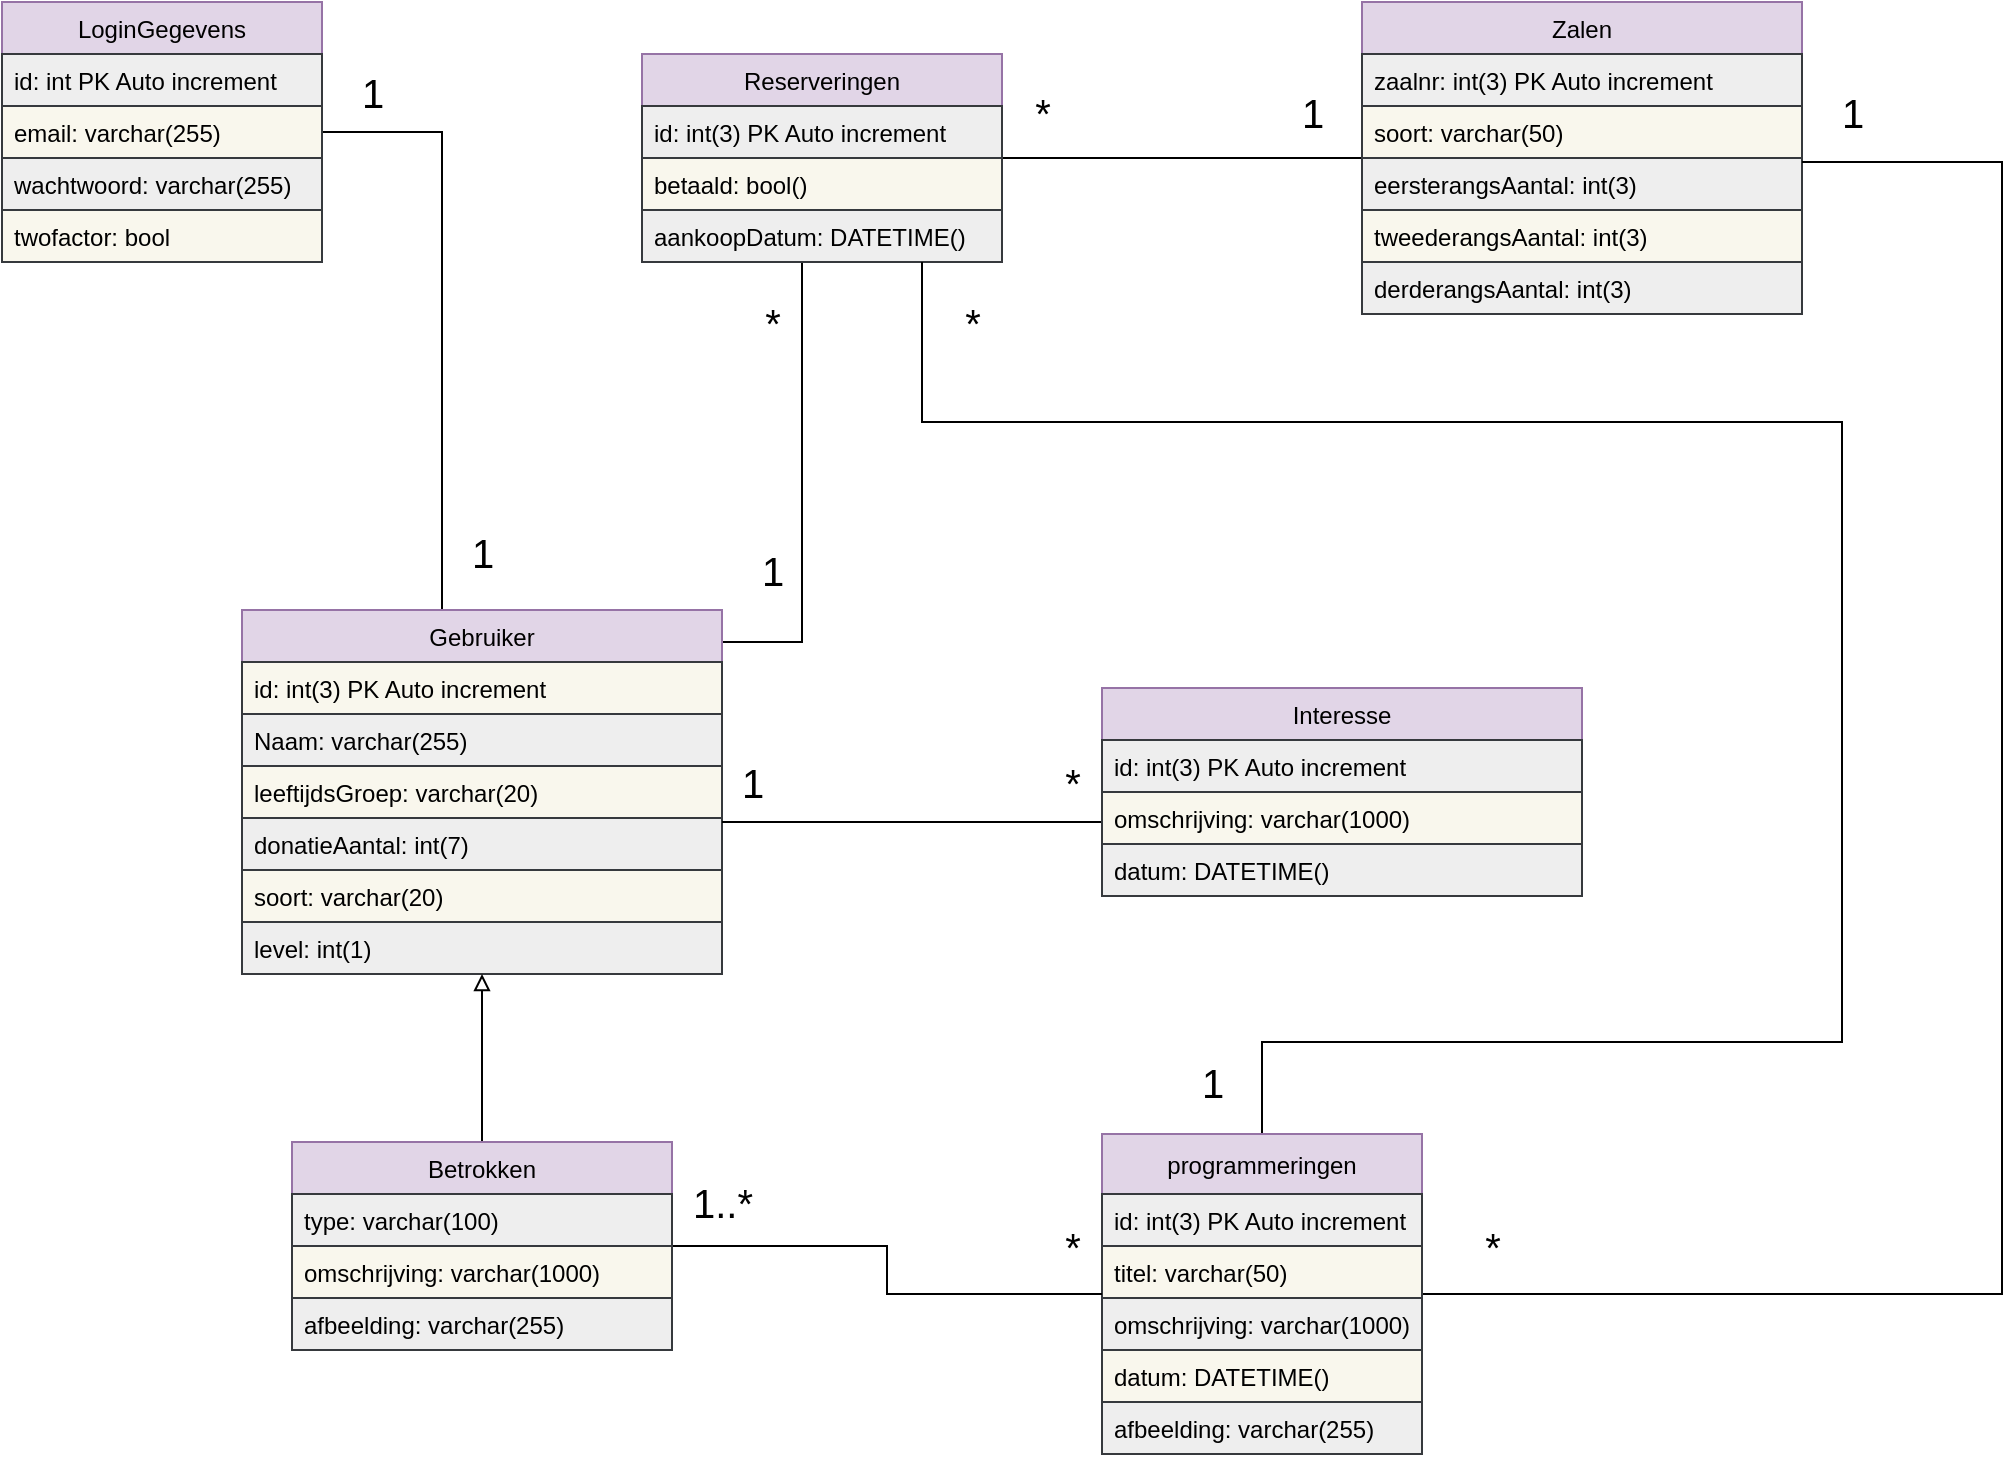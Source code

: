<mxfile version="20.7.4" type="device"><diagram id="5MEM7ZN8QAMcl4AdXOUo" name="Pagina-1"><mxGraphModel dx="2033" dy="1118" grid="1" gridSize="10" guides="1" tooltips="1" connect="1" arrows="1" fold="1" page="1" pageScale="1" pageWidth="827" pageHeight="1169" math="0" shadow="0"><root><mxCell id="0"/><mxCell id="1" parent="0"/><mxCell id="JwD0VcvtO9P50xtH6d4z-26" style="edgeStyle=orthogonalEdgeStyle;rounded=0;orthogonalLoop=1;jettySize=auto;html=1;endArrow=none;endFill=0;" edge="1" parent="1" source="JwD0VcvtO9P50xtH6d4z-1" target="JwD0VcvtO9P50xtH6d4z-5"><mxGeometry relative="1" as="geometry"><Array as="points"><mxPoint x="260" y="195"/></Array></mxGeometry></mxCell><mxCell id="JwD0VcvtO9P50xtH6d4z-78" style="edgeStyle=orthogonalEdgeStyle;rounded=0;orthogonalLoop=1;jettySize=auto;html=1;endArrow=none;endFill=0;" edge="1" parent="1" source="JwD0VcvtO9P50xtH6d4z-1" target="JwD0VcvtO9P50xtH6d4z-13"><mxGeometry x="-0.04" y="-10" relative="1" as="geometry"><Array as="points"><mxPoint x="440" y="450"/></Array><mxPoint as="offset"/></mxGeometry></mxCell><mxCell id="JwD0VcvtO9P50xtH6d4z-1" value="Gebruiker" style="swimlane;fontStyle=0;childLayout=stackLayout;horizontal=1;startSize=26;horizontalStack=0;resizeParent=1;resizeParentMax=0;resizeLast=0;collapsible=1;marginBottom=0;fillColor=#e1d5e7;strokeColor=#9673a6;" vertex="1" parent="1"><mxGeometry x="160" y="434" width="240" height="182" as="geometry"/></mxCell><mxCell id="JwD0VcvtO9P50xtH6d4z-2" value="id: int(3) PK Auto increment" style="text;align=left;verticalAlign=top;spacingLeft=4;spacingRight=4;overflow=hidden;rotatable=0;points=[[0,0.5],[1,0.5]];portConstraint=eastwest;fillColor=#f9f7ed;strokeColor=#36393d;" vertex="1" parent="JwD0VcvtO9P50xtH6d4z-1"><mxGeometry y="26" width="240" height="26" as="geometry"/></mxCell><mxCell id="JwD0VcvtO9P50xtH6d4z-4" value="Naam: varchar(255)" style="text;strokeColor=#36393d;fillColor=#eeeeee;align=left;verticalAlign=top;spacingLeft=4;spacingRight=4;overflow=hidden;rotatable=0;points=[[0,0.5],[1,0.5]];portConstraint=eastwest;" vertex="1" parent="JwD0VcvtO9P50xtH6d4z-1"><mxGeometry y="52" width="240" height="26" as="geometry"/></mxCell><mxCell id="JwD0VcvtO9P50xtH6d4z-21" value="leeftijdsGroep: varchar(20)" style="text;align=left;verticalAlign=top;spacingLeft=4;spacingRight=4;overflow=hidden;rotatable=0;points=[[0,0.5],[1,0.5]];portConstraint=eastwest;fillColor=#f9f7ed;strokeColor=#36393d;" vertex="1" parent="JwD0VcvtO9P50xtH6d4z-1"><mxGeometry y="78" width="240" height="26" as="geometry"/></mxCell><mxCell id="JwD0VcvtO9P50xtH6d4z-22" value="donatieAantal: int(7)" style="text;strokeColor=#36393d;fillColor=#eeeeee;align=left;verticalAlign=top;spacingLeft=4;spacingRight=4;overflow=hidden;rotatable=0;points=[[0,0.5],[1,0.5]];portConstraint=eastwest;" vertex="1" parent="JwD0VcvtO9P50xtH6d4z-1"><mxGeometry y="104" width="240" height="26" as="geometry"/></mxCell><mxCell id="JwD0VcvtO9P50xtH6d4z-24" value="soort: varchar(20)" style="text;strokeColor=#36393d;fillColor=#f9f7ed;align=left;verticalAlign=top;spacingLeft=4;spacingRight=4;overflow=hidden;rotatable=0;points=[[0,0.5],[1,0.5]];portConstraint=eastwest;" vertex="1" parent="JwD0VcvtO9P50xtH6d4z-1"><mxGeometry y="130" width="240" height="26" as="geometry"/></mxCell><mxCell id="JwD0VcvtO9P50xtH6d4z-25" value="level: int(1)" style="text;align=left;verticalAlign=top;spacingLeft=4;spacingRight=4;overflow=hidden;rotatable=0;points=[[0,0.5],[1,0.5]];portConstraint=eastwest;fillColor=#eeeeee;strokeColor=#36393d;" vertex="1" parent="JwD0VcvtO9P50xtH6d4z-1"><mxGeometry y="156" width="240" height="26" as="geometry"/></mxCell><mxCell id="JwD0VcvtO9P50xtH6d4z-5" value="LoginGegevens" style="swimlane;fontStyle=0;childLayout=stackLayout;horizontal=1;startSize=26;horizontalStack=0;resizeParent=1;resizeParentMax=0;resizeLast=0;collapsible=1;marginBottom=0;fillColor=#e1d5e7;strokeColor=#9673a6;" vertex="1" parent="1"><mxGeometry x="40" y="130" width="160" height="130" as="geometry"/></mxCell><mxCell id="JwD0VcvtO9P50xtH6d4z-6" value="id: int PK Auto increment" style="text;align=left;verticalAlign=top;spacingLeft=4;spacingRight=4;overflow=hidden;rotatable=0;points=[[0,0.5],[1,0.5]];portConstraint=eastwest;fillColor=#eeeeee;strokeColor=#36393d;" vertex="1" parent="JwD0VcvtO9P50xtH6d4z-5"><mxGeometry y="26" width="160" height="26" as="geometry"/></mxCell><mxCell id="JwD0VcvtO9P50xtH6d4z-7" value="email: varchar(255)" style="text;align=left;verticalAlign=top;spacingLeft=4;spacingRight=4;overflow=hidden;rotatable=0;points=[[0,0.5],[1,0.5]];portConstraint=eastwest;fillColor=#f9f7ed;strokeColor=#36393d;" vertex="1" parent="JwD0VcvtO9P50xtH6d4z-5"><mxGeometry y="52" width="160" height="26" as="geometry"/></mxCell><mxCell id="JwD0VcvtO9P50xtH6d4z-8" value="wachtwoord: varchar(255)" style="text;strokeColor=#36393d;fillColor=#eeeeee;align=left;verticalAlign=top;spacingLeft=4;spacingRight=4;overflow=hidden;rotatable=0;points=[[0,0.5],[1,0.5]];portConstraint=eastwest;" vertex="1" parent="JwD0VcvtO9P50xtH6d4z-5"><mxGeometry y="78" width="160" height="26" as="geometry"/></mxCell><mxCell id="JwD0VcvtO9P50xtH6d4z-18" value="twofactor: bool" style="text;strokeColor=#36393d;fillColor=#f9f7ed;align=left;verticalAlign=top;spacingLeft=4;spacingRight=4;overflow=hidden;rotatable=0;points=[[0,0.5],[1,0.5]];portConstraint=eastwest;" vertex="1" parent="JwD0VcvtO9P50xtH6d4z-5"><mxGeometry y="104" width="160" height="26" as="geometry"/></mxCell><mxCell id="JwD0VcvtO9P50xtH6d4z-69" style="edgeStyle=orthogonalEdgeStyle;rounded=0;orthogonalLoop=1;jettySize=auto;html=1;endArrow=none;endFill=0;" edge="1" parent="1" source="JwD0VcvtO9P50xtH6d4z-9" target="JwD0VcvtO9P50xtH6d4z-1"><mxGeometry relative="1" as="geometry"><Array as="points"><mxPoint x="490" y="540"/><mxPoint x="490" y="540"/></Array></mxGeometry></mxCell><mxCell id="JwD0VcvtO9P50xtH6d4z-9" value="Interesse" style="swimlane;fontStyle=0;childLayout=stackLayout;horizontal=1;startSize=26;horizontalStack=0;resizeParent=1;resizeParentMax=0;resizeLast=0;collapsible=1;marginBottom=0;fillColor=#e1d5e7;strokeColor=#9673a6;" vertex="1" parent="1"><mxGeometry x="590" y="473" width="240" height="104" as="geometry"/></mxCell><mxCell id="JwD0VcvtO9P50xtH6d4z-10" value="id: int(3) PK Auto increment" style="text;align=left;verticalAlign=top;spacingLeft=4;spacingRight=4;overflow=hidden;rotatable=0;points=[[0,0.5],[1,0.5]];portConstraint=eastwest;fillColor=#eeeeee;strokeColor=#36393d;" vertex="1" parent="JwD0VcvtO9P50xtH6d4z-9"><mxGeometry y="26" width="240" height="26" as="geometry"/></mxCell><mxCell id="JwD0VcvtO9P50xtH6d4z-11" value="omschrijving: varchar(1000)" style="text;align=left;verticalAlign=top;spacingLeft=4;spacingRight=4;overflow=hidden;rotatable=0;points=[[0,0.5],[1,0.5]];portConstraint=eastwest;fillColor=#f9f7ed;strokeColor=#36393d;" vertex="1" parent="JwD0VcvtO9P50xtH6d4z-9"><mxGeometry y="52" width="240" height="26" as="geometry"/></mxCell><mxCell id="JwD0VcvtO9P50xtH6d4z-70" value="datum: DATETIME()" style="text;align=left;verticalAlign=top;spacingLeft=4;spacingRight=4;overflow=hidden;rotatable=0;points=[[0,0.5],[1,0.5]];portConstraint=eastwest;fillColor=#eeeeee;strokeColor=#36393d;" vertex="1" parent="JwD0VcvtO9P50xtH6d4z-9"><mxGeometry y="78" width="240" height="26" as="geometry"/></mxCell><mxCell id="JwD0VcvtO9P50xtH6d4z-73" style="edgeStyle=orthogonalEdgeStyle;rounded=0;orthogonalLoop=1;jettySize=auto;html=1;endArrow=none;endFill=0;" edge="1" parent="1" source="JwD0VcvtO9P50xtH6d4z-13" target="JwD0VcvtO9P50xtH6d4z-33"><mxGeometry relative="1" as="geometry"/></mxCell><mxCell id="JwD0VcvtO9P50xtH6d4z-13" value="Reserveringen" style="swimlane;fontStyle=0;childLayout=stackLayout;horizontal=1;startSize=26;horizontalStack=0;resizeParent=1;resizeParentMax=0;resizeLast=0;collapsible=1;marginBottom=0;fillColor=#e1d5e7;strokeColor=#9673a6;" vertex="1" parent="1"><mxGeometry x="360" y="156" width="180" height="104" as="geometry"/></mxCell><mxCell id="JwD0VcvtO9P50xtH6d4z-14" value="id: int(3) PK Auto increment" style="text;align=left;verticalAlign=top;spacingLeft=4;spacingRight=4;overflow=hidden;rotatable=0;points=[[0,0.5],[1,0.5]];portConstraint=eastwest;fillColor=#eeeeee;strokeColor=#36393d;" vertex="1" parent="JwD0VcvtO9P50xtH6d4z-13"><mxGeometry y="26" width="180" height="26" as="geometry"/></mxCell><mxCell id="JwD0VcvtO9P50xtH6d4z-15" value="betaald: bool()" style="text;align=left;verticalAlign=top;spacingLeft=4;spacingRight=4;overflow=hidden;rotatable=0;points=[[0,0.5],[1,0.5]];portConstraint=eastwest;fillColor=#f9f7ed;strokeColor=#36393d;" vertex="1" parent="JwD0VcvtO9P50xtH6d4z-13"><mxGeometry y="52" width="180" height="26" as="geometry"/></mxCell><mxCell id="JwD0VcvtO9P50xtH6d4z-16" value="aankoopDatum: DATETIME()" style="text;strokeColor=#36393d;fillColor=#eeeeee;align=left;verticalAlign=top;spacingLeft=4;spacingRight=4;overflow=hidden;rotatable=0;points=[[0,0.5],[1,0.5]];portConstraint=eastwest;" vertex="1" parent="JwD0VcvtO9P50xtH6d4z-13"><mxGeometry y="78" width="180" height="26" as="geometry"/></mxCell><mxCell id="JwD0VcvtO9P50xtH6d4z-27" value="1" style="text;html=1;align=center;verticalAlign=middle;resizable=0;points=[];autosize=1;strokeColor=none;fillColor=none;fontSize=20;" vertex="1" parent="1"><mxGeometry x="210" y="155" width="30" height="40" as="geometry"/></mxCell><mxCell id="JwD0VcvtO9P50xtH6d4z-28" value="1" style="text;html=1;align=center;verticalAlign=middle;resizable=0;points=[];autosize=1;strokeColor=none;fillColor=none;fontSize=20;" vertex="1" parent="1"><mxGeometry x="265" y="385" width="30" height="40" as="geometry"/></mxCell><mxCell id="JwD0VcvtO9P50xtH6d4z-33" value="Zalen" style="swimlane;fontStyle=0;childLayout=stackLayout;horizontal=1;startSize=26;horizontalStack=0;resizeParent=1;resizeParentMax=0;resizeLast=0;collapsible=1;marginBottom=0;fillColor=#e1d5e7;strokeColor=#9673a6;" vertex="1" parent="1"><mxGeometry x="720" y="130" width="220" height="156" as="geometry"/></mxCell><mxCell id="JwD0VcvtO9P50xtH6d4z-34" value="zaalnr: int(3) PK Auto increment" style="text;align=left;verticalAlign=top;spacingLeft=4;spacingRight=4;overflow=hidden;rotatable=0;points=[[0,0.5],[1,0.5]];portConstraint=eastwest;fillColor=#eeeeee;strokeColor=#36393d;" vertex="1" parent="JwD0VcvtO9P50xtH6d4z-33"><mxGeometry y="26" width="220" height="26" as="geometry"/></mxCell><mxCell id="JwD0VcvtO9P50xtH6d4z-35" value="soort: varchar(50)" style="text;align=left;verticalAlign=top;spacingLeft=4;spacingRight=4;overflow=hidden;rotatable=0;points=[[0,0.5],[1,0.5]];portConstraint=eastwest;fillColor=#f9f7ed;strokeColor=#36393d;" vertex="1" parent="JwD0VcvtO9P50xtH6d4z-33"><mxGeometry y="52" width="220" height="26" as="geometry"/></mxCell><mxCell id="JwD0VcvtO9P50xtH6d4z-36" value="eersterangsAantal: int(3)" style="text;strokeColor=#36393d;fillColor=#eeeeee;align=left;verticalAlign=top;spacingLeft=4;spacingRight=4;overflow=hidden;rotatable=0;points=[[0,0.5],[1,0.5]];portConstraint=eastwest;" vertex="1" parent="JwD0VcvtO9P50xtH6d4z-33"><mxGeometry y="78" width="220" height="26" as="geometry"/></mxCell><mxCell id="JwD0VcvtO9P50xtH6d4z-50" value="tweederangsAantal: int(3)" style="text;strokeColor=#36393d;fillColor=#f9f7ed;align=left;verticalAlign=top;spacingLeft=4;spacingRight=4;overflow=hidden;rotatable=0;points=[[0,0.5],[1,0.5]];portConstraint=eastwest;" vertex="1" parent="JwD0VcvtO9P50xtH6d4z-33"><mxGeometry y="104" width="220" height="26" as="geometry"/></mxCell><mxCell id="JwD0VcvtO9P50xtH6d4z-51" value="derderangsAantal: int(3)" style="text;align=left;verticalAlign=top;spacingLeft=4;spacingRight=4;overflow=hidden;rotatable=0;points=[[0,0.5],[1,0.5]];portConstraint=eastwest;fillColor=#eeeeee;strokeColor=#36393d;" vertex="1" parent="JwD0VcvtO9P50xtH6d4z-33"><mxGeometry y="130" width="220" height="26" as="geometry"/></mxCell><mxCell id="JwD0VcvtO9P50xtH6d4z-79" style="edgeStyle=orthogonalEdgeStyle;rounded=0;orthogonalLoop=1;jettySize=auto;html=1;endArrow=none;endFill=0;" edge="1" parent="1" source="JwD0VcvtO9P50xtH6d4z-41" target="JwD0VcvtO9P50xtH6d4z-33"><mxGeometry relative="1" as="geometry"><Array as="points"><mxPoint x="1040" y="776"/><mxPoint x="1040" y="210"/></Array></mxGeometry></mxCell><mxCell id="JwD0VcvtO9P50xtH6d4z-89" style="edgeStyle=orthogonalEdgeStyle;rounded=0;orthogonalLoop=1;jettySize=auto;html=1;fontSize=20;endArrow=none;endFill=0;" edge="1" parent="1" source="JwD0VcvtO9P50xtH6d4z-41" target="JwD0VcvtO9P50xtH6d4z-13"><mxGeometry relative="1" as="geometry"><Array as="points"><mxPoint x="670" y="650"/><mxPoint x="960" y="650"/><mxPoint x="960" y="340"/><mxPoint x="500" y="340"/></Array></mxGeometry></mxCell><mxCell id="JwD0VcvtO9P50xtH6d4z-41" value="programmeringen" style="swimlane;fontStyle=0;childLayout=stackLayout;horizontal=1;startSize=30;horizontalStack=0;resizeParent=1;resizeParentMax=0;resizeLast=0;collapsible=1;marginBottom=0;fillColor=#e1d5e7;strokeColor=#9673a6;" vertex="1" parent="1"><mxGeometry x="590" y="696" width="160" height="160" as="geometry"/></mxCell><mxCell id="JwD0VcvtO9P50xtH6d4z-42" value="id: int(3) PK Auto increment" style="text;align=left;verticalAlign=top;spacingLeft=4;spacingRight=4;overflow=hidden;rotatable=0;points=[[0,0.5],[1,0.5]];portConstraint=eastwest;fillColor=#eeeeee;strokeColor=#36393d;" vertex="1" parent="JwD0VcvtO9P50xtH6d4z-41"><mxGeometry y="30" width="160" height="26" as="geometry"/></mxCell><mxCell id="JwD0VcvtO9P50xtH6d4z-43" value="titel: varchar(50)" style="text;align=left;verticalAlign=top;spacingLeft=4;spacingRight=4;overflow=hidden;rotatable=0;points=[[0,0.5],[1,0.5]];portConstraint=eastwest;fillColor=#f9f7ed;strokeColor=#36393d;" vertex="1" parent="JwD0VcvtO9P50xtH6d4z-41"><mxGeometry y="56" width="160" height="26" as="geometry"/></mxCell><mxCell id="JwD0VcvtO9P50xtH6d4z-44" value="omschrijving: varchar(1000)" style="text;strokeColor=#36393d;fillColor=#eeeeee;align=left;verticalAlign=top;spacingLeft=4;spacingRight=4;overflow=hidden;rotatable=0;points=[[0,0.5],[1,0.5]];portConstraint=eastwest;" vertex="1" parent="JwD0VcvtO9P50xtH6d4z-41"><mxGeometry y="82" width="160" height="26" as="geometry"/></mxCell><mxCell id="JwD0VcvtO9P50xtH6d4z-71" value="datum: DATETIME()" style="text;align=left;verticalAlign=top;spacingLeft=4;spacingRight=4;overflow=hidden;rotatable=0;points=[[0,0.5],[1,0.5]];portConstraint=eastwest;fillColor=#f9f7ed;strokeColor=#36393d;" vertex="1" parent="JwD0VcvtO9P50xtH6d4z-41"><mxGeometry y="108" width="160" height="26" as="geometry"/></mxCell><mxCell id="JwD0VcvtO9P50xtH6d4z-72" value="afbeelding: varchar(255)" style="text;strokeColor=#36393d;fillColor=#eeeeee;align=left;verticalAlign=top;spacingLeft=4;spacingRight=4;overflow=hidden;rotatable=0;points=[[0,0.5],[1,0.5]];portConstraint=eastwest;" vertex="1" parent="JwD0VcvtO9P50xtH6d4z-41"><mxGeometry y="134" width="160" height="26" as="geometry"/></mxCell><mxCell id="JwD0VcvtO9P50xtH6d4z-49" style="edgeStyle=orthogonalEdgeStyle;rounded=0;orthogonalLoop=1;jettySize=auto;html=1;endArrow=block;endFill=0;" edge="1" parent="1" source="JwD0VcvtO9P50xtH6d4z-45" target="JwD0VcvtO9P50xtH6d4z-1"><mxGeometry relative="1" as="geometry"/></mxCell><mxCell id="JwD0VcvtO9P50xtH6d4z-52" style="edgeStyle=orthogonalEdgeStyle;rounded=0;orthogonalLoop=1;jettySize=auto;html=1;endArrow=none;endFill=0;" edge="1" parent="1" source="JwD0VcvtO9P50xtH6d4z-45" target="JwD0VcvtO9P50xtH6d4z-41"><mxGeometry relative="1" as="geometry"/></mxCell><mxCell id="JwD0VcvtO9P50xtH6d4z-45" value="Betrokken" style="swimlane;fontStyle=0;childLayout=stackLayout;horizontal=1;startSize=26;horizontalStack=0;resizeParent=1;resizeParentMax=0;resizeLast=0;collapsible=1;marginBottom=0;fillColor=#e1d5e7;strokeColor=#9673a6;" vertex="1" parent="1"><mxGeometry x="185" y="700" width="190" height="104" as="geometry"/></mxCell><mxCell id="JwD0VcvtO9P50xtH6d4z-46" value="type: varchar(100)" style="text;align=left;verticalAlign=top;spacingLeft=4;spacingRight=4;overflow=hidden;rotatable=0;points=[[0,0.5],[1,0.5]];portConstraint=eastwest;fillColor=#eeeeee;strokeColor=#36393d;" vertex="1" parent="JwD0VcvtO9P50xtH6d4z-45"><mxGeometry y="26" width="190" height="26" as="geometry"/></mxCell><mxCell id="JwD0VcvtO9P50xtH6d4z-47" value="omschrijving: varchar(1000)" style="text;align=left;verticalAlign=top;spacingLeft=4;spacingRight=4;overflow=hidden;rotatable=0;points=[[0,0.5],[1,0.5]];portConstraint=eastwest;fillColor=#f9f7ed;strokeColor=#36393d;" vertex="1" parent="JwD0VcvtO9P50xtH6d4z-45"><mxGeometry y="52" width="190" height="26" as="geometry"/></mxCell><mxCell id="JwD0VcvtO9P50xtH6d4z-48" value="afbeelding: varchar(255)" style="text;strokeColor=#36393d;fillColor=#eeeeee;align=left;verticalAlign=top;spacingLeft=4;spacingRight=4;overflow=hidden;rotatable=0;points=[[0,0.5],[1,0.5]];portConstraint=eastwest;" vertex="1" parent="JwD0VcvtO9P50xtH6d4z-45"><mxGeometry y="78" width="190" height="26" as="geometry"/></mxCell><mxCell id="JwD0VcvtO9P50xtH6d4z-67" value="1..*" style="text;html=1;align=center;verticalAlign=middle;resizable=0;points=[];autosize=1;strokeColor=none;fillColor=none;fontSize=20;" vertex="1" parent="1"><mxGeometry x="375" y="710" width="50" height="40" as="geometry"/></mxCell><mxCell id="JwD0VcvtO9P50xtH6d4z-68" value="*" style="text;html=1;align=center;verticalAlign=middle;resizable=0;points=[];autosize=1;strokeColor=none;fillColor=none;fontSize=20;" vertex="1" parent="1"><mxGeometry x="560" y="732" width="30" height="40" as="geometry"/></mxCell><mxCell id="JwD0VcvtO9P50xtH6d4z-74" value="*" style="text;html=1;align=center;verticalAlign=middle;resizable=0;points=[];autosize=1;strokeColor=none;fillColor=none;fontSize=20;" vertex="1" parent="1"><mxGeometry x="545" y="165" width="30" height="40" as="geometry"/></mxCell><mxCell id="JwD0VcvtO9P50xtH6d4z-80" value="1" style="text;html=1;align=center;verticalAlign=middle;resizable=0;points=[];autosize=1;strokeColor=none;fillColor=none;fontSize=20;" vertex="1" parent="1"><mxGeometry x="680" y="165" width="30" height="40" as="geometry"/></mxCell><mxCell id="JwD0VcvtO9P50xtH6d4z-83" value="*" style="text;html=1;align=center;verticalAlign=middle;resizable=0;points=[];autosize=1;strokeColor=none;fillColor=none;fontSize=20;" vertex="1" parent="1"><mxGeometry x="560" y="500" width="30" height="40" as="geometry"/></mxCell><mxCell id="JwD0VcvtO9P50xtH6d4z-84" value="1" style="text;html=1;align=center;verticalAlign=middle;resizable=0;points=[];autosize=1;strokeColor=none;fillColor=none;fontSize=20;" vertex="1" parent="1"><mxGeometry x="400" y="500" width="30" height="40" as="geometry"/></mxCell><mxCell id="JwD0VcvtO9P50xtH6d4z-85" value="*" style="text;html=1;align=center;verticalAlign=middle;resizable=0;points=[];autosize=1;strokeColor=none;fillColor=none;fontSize=20;" vertex="1" parent="1"><mxGeometry x="410" y="270" width="30" height="40" as="geometry"/></mxCell><mxCell id="JwD0VcvtO9P50xtH6d4z-86" value="1" style="text;html=1;align=center;verticalAlign=middle;resizable=0;points=[];autosize=1;strokeColor=none;fillColor=none;fontSize=20;" vertex="1" parent="1"><mxGeometry x="410" y="394" width="30" height="40" as="geometry"/></mxCell><mxCell id="JwD0VcvtO9P50xtH6d4z-87" value="1" style="text;html=1;align=center;verticalAlign=middle;resizable=0;points=[];autosize=1;strokeColor=none;fillColor=none;fontSize=20;" vertex="1" parent="1"><mxGeometry x="950" y="165" width="30" height="40" as="geometry"/></mxCell><mxCell id="JwD0VcvtO9P50xtH6d4z-88" value="*" style="text;html=1;align=center;verticalAlign=middle;resizable=0;points=[];autosize=1;strokeColor=none;fillColor=none;fontSize=20;" vertex="1" parent="1"><mxGeometry x="770" y="732" width="30" height="40" as="geometry"/></mxCell><mxCell id="JwD0VcvtO9P50xtH6d4z-90" value="1" style="text;html=1;align=center;verticalAlign=middle;resizable=0;points=[];autosize=1;strokeColor=none;fillColor=none;fontSize=20;" vertex="1" parent="1"><mxGeometry x="630" y="650" width="30" height="40" as="geometry"/></mxCell><mxCell id="JwD0VcvtO9P50xtH6d4z-91" value="*" style="text;html=1;align=center;verticalAlign=middle;resizable=0;points=[];autosize=1;strokeColor=none;fillColor=none;fontSize=20;" vertex="1" parent="1"><mxGeometry x="510" y="270" width="30" height="40" as="geometry"/></mxCell></root></mxGraphModel></diagram></mxfile>